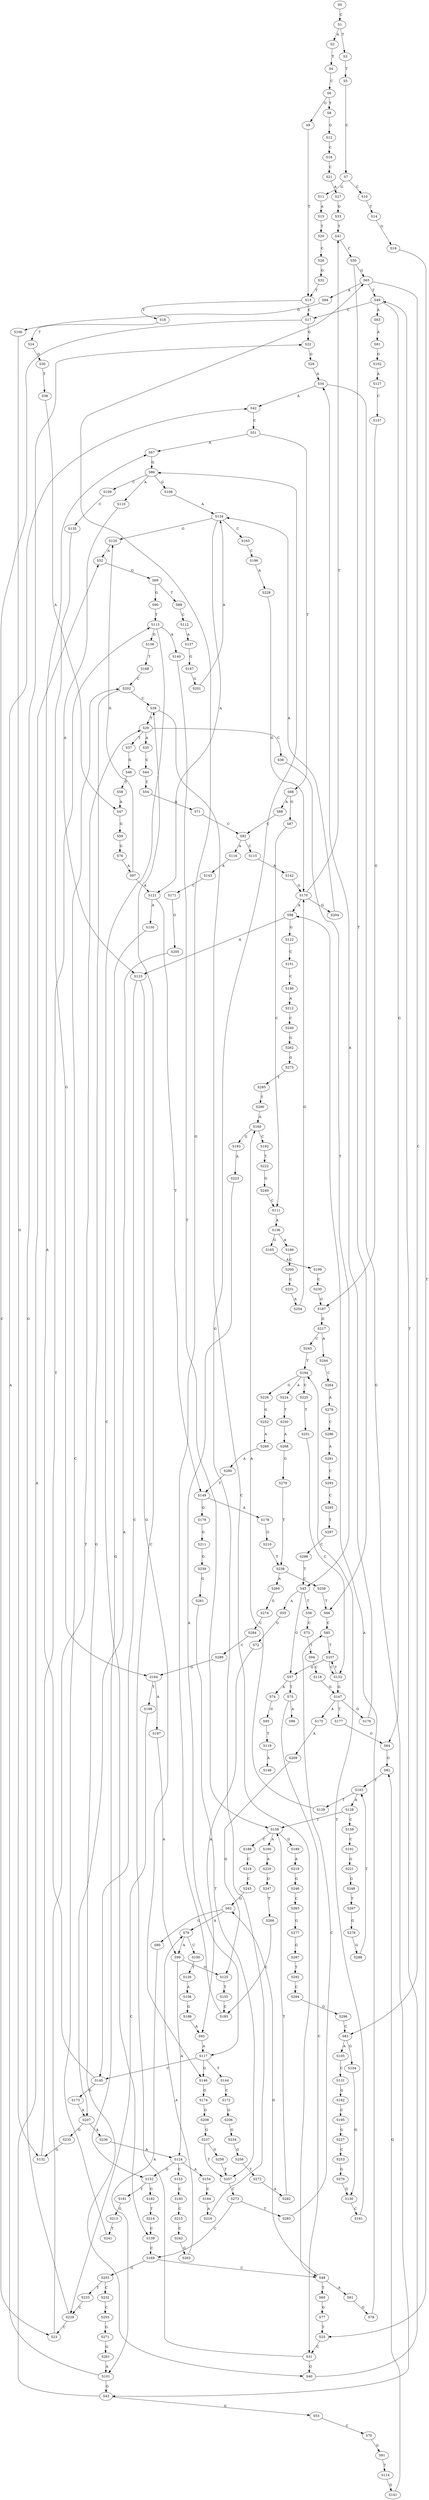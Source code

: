 strict digraph  {
	S0 -> S1 [ label = C ];
	S1 -> S2 [ label = A ];
	S1 -> S3 [ label = T ];
	S2 -> S4 [ label = T ];
	S3 -> S5 [ label = T ];
	S4 -> S6 [ label = C ];
	S5 -> S7 [ label = C ];
	S6 -> S8 [ label = T ];
	S6 -> S9 [ label = G ];
	S7 -> S10 [ label = C ];
	S7 -> S11 [ label = G ];
	S8 -> S12 [ label = G ];
	S9 -> S13 [ label = T ];
	S10 -> S14 [ label = T ];
	S11 -> S15 [ label = A ];
	S12 -> S16 [ label = C ];
	S13 -> S17 [ label = C ];
	S13 -> S18 [ label = T ];
	S14 -> S19 [ label = G ];
	S15 -> S20 [ label = T ];
	S16 -> S21 [ label = C ];
	S17 -> S22 [ label = G ];
	S17 -> S23 [ label = C ];
	S18 -> S24 [ label = T ];
	S19 -> S25 [ label = T ];
	S20 -> S26 [ label = C ];
	S21 -> S27 [ label = A ];
	S22 -> S28 [ label = G ];
	S23 -> S29 [ label = T ];
	S24 -> S30 [ label = G ];
	S25 -> S31 [ label = C ];
	S26 -> S32 [ label = G ];
	S27 -> S33 [ label = G ];
	S28 -> S34 [ label = A ];
	S29 -> S35 [ label = A ];
	S29 -> S36 [ label = C ];
	S29 -> S37 [ label = T ];
	S30 -> S38 [ label = T ];
	S31 -> S39 [ label = C ];
	S31 -> S40 [ label = G ];
	S32 -> S13 [ label = T ];
	S33 -> S41 [ label = T ];
	S34 -> S42 [ label = A ];
	S34 -> S43 [ label = G ];
	S35 -> S44 [ label = C ];
	S36 -> S45 [ label = T ];
	S37 -> S46 [ label = G ];
	S38 -> S47 [ label = A ];
	S39 -> S29 [ label = T ];
	S39 -> S48 [ label = C ];
	S40 -> S49 [ label = T ];
	S41 -> S50 [ label = C ];
	S42 -> S51 [ label = C ];
	S43 -> S52 [ label = A ];
	S43 -> S53 [ label = G ];
	S44 -> S54 [ label = T ];
	S45 -> S55 [ label = A ];
	S45 -> S56 [ label = T ];
	S45 -> S57 [ label = G ];
	S46 -> S58 [ label = T ];
	S47 -> S59 [ label = G ];
	S48 -> S60 [ label = T ];
	S48 -> S61 [ label = A ];
	S48 -> S62 [ label = G ];
	S49 -> S17 [ label = C ];
	S49 -> S63 [ label = A ];
	S49 -> S64 [ label = G ];
	S50 -> S65 [ label = G ];
	S50 -> S66 [ label = T ];
	S51 -> S67 [ label = A ];
	S51 -> S68 [ label = T ];
	S52 -> S69 [ label = G ];
	S53 -> S70 [ label = C ];
	S54 -> S71 [ label = A ];
	S55 -> S72 [ label = G ];
	S56 -> S73 [ label = C ];
	S57 -> S74 [ label = A ];
	S57 -> S75 [ label = T ];
	S58 -> S47 [ label = A ];
	S59 -> S76 [ label = G ];
	S60 -> S77 [ label = G ];
	S61 -> S78 [ label = G ];
	S62 -> S79 [ label = A ];
	S62 -> S80 [ label = G ];
	S63 -> S81 [ label = A ];
	S64 -> S82 [ label = G ];
	S65 -> S83 [ label = C ];
	S65 -> S49 [ label = T ];
	S65 -> S84 [ label = A ];
	S66 -> S85 [ label = C ];
	S67 -> S86 [ label = G ];
	S68 -> S87 [ label = G ];
	S68 -> S88 [ label = A ];
	S69 -> S89 [ label = T ];
	S69 -> S90 [ label = G ];
	S70 -> S91 [ label = G ];
	S71 -> S92 [ label = C ];
	S72 -> S93 [ label = A ];
	S73 -> S94 [ label = T ];
	S74 -> S95 [ label = G ];
	S75 -> S96 [ label = A ];
	S75 -> S31 [ label = C ];
	S76 -> S97 [ label = A ];
	S77 -> S25 [ label = T ];
	S78 -> S98 [ label = A ];
	S79 -> S99 [ label = A ];
	S79 -> S100 [ label = C ];
	S80 -> S101 [ label = A ];
	S81 -> S102 [ label = G ];
	S82 -> S103 [ label = T ];
	S83 -> S104 [ label = G ];
	S83 -> S105 [ label = A ];
	S84 -> S106 [ label = G ];
	S85 -> S107 [ label = T ];
	S86 -> S108 [ label = G ];
	S86 -> S109 [ label = C ];
	S86 -> S110 [ label = A ];
	S87 -> S111 [ label = C ];
	S88 -> S92 [ label = C ];
	S89 -> S112 [ label = C ];
	S90 -> S113 [ label = T ];
	S91 -> S114 [ label = T ];
	S92 -> S115 [ label = C ];
	S92 -> S116 [ label = A ];
	S93 -> S117 [ label = A ];
	S94 -> S118 [ label = C ];
	S95 -> S119 [ label = T ];
	S97 -> S120 [ label = G ];
	S97 -> S121 [ label = A ];
	S98 -> S122 [ label = G ];
	S98 -> S123 [ label = A ];
	S99 -> S124 [ label = A ];
	S99 -> S125 [ label = G ];
	S100 -> S126 [ label = T ];
	S101 -> S42 [ label = A ];
	S101 -> S43 [ label = G ];
	S102 -> S127 [ label = A ];
	S103 -> S128 [ label = A ];
	S103 -> S129 [ label = T ];
	S104 -> S130 [ label = G ];
	S105 -> S131 [ label = C ];
	S106 -> S132 [ label = G ];
	S107 -> S57 [ label = G ];
	S107 -> S133 [ label = C ];
	S108 -> S134 [ label = A ];
	S109 -> S135 [ label = C ];
	S110 -> S123 [ label = A ];
	S111 -> S136 [ label = A ];
	S112 -> S137 [ label = A ];
	S113 -> S138 [ label = G ];
	S113 -> S139 [ label = C ];
	S113 -> S140 [ label = A ];
	S114 -> S141 [ label = G ];
	S115 -> S142 [ label = A ];
	S116 -> S143 [ label = A ];
	S117 -> S144 [ label = T ];
	S117 -> S145 [ label = C ];
	S117 -> S146 [ label = G ];
	S118 -> S147 [ label = G ];
	S119 -> S148 [ label = A ];
	S120 -> S52 [ label = A ];
	S121 -> S149 [ label = T ];
	S121 -> S150 [ label = A ];
	S122 -> S151 [ label = C ];
	S123 -> S145 [ label = C ];
	S123 -> S146 [ label = G ];
	S124 -> S152 [ label = G ];
	S124 -> S153 [ label = C ];
	S124 -> S154 [ label = A ];
	S125 -> S155 [ label = T ];
	S126 -> S156 [ label = A ];
	S127 -> S157 [ label = C ];
	S128 -> S158 [ label = T ];
	S128 -> S159 [ label = C ];
	S129 -> S160 [ label = A ];
	S130 -> S161 [ label = C ];
	S131 -> S162 [ label = G ];
	S132 -> S113 [ label = T ];
	S133 -> S107 [ label = T ];
	S133 -> S147 [ label = G ];
	S134 -> S121 [ label = A ];
	S134 -> S163 [ label = C ];
	S134 -> S120 [ label = G ];
	S135 -> S164 [ label = G ];
	S136 -> S165 [ label = G ];
	S136 -> S166 [ label = A ];
	S137 -> S167 [ label = G ];
	S138 -> S168 [ label = T ];
	S139 -> S169 [ label = C ];
	S140 -> S158 [ label = T ];
	S141 -> S82 [ label = G ];
	S142 -> S170 [ label = G ];
	S143 -> S171 [ label = C ];
	S144 -> S172 [ label = C ];
	S145 -> S173 [ label = G ];
	S145 -> S67 [ label = A ];
	S146 -> S174 [ label = G ];
	S147 -> S175 [ label = A ];
	S147 -> S176 [ label = G ];
	S147 -> S177 [ label = T ];
	S149 -> S178 [ label = A ];
	S149 -> S179 [ label = G ];
	S150 -> S152 [ label = G ];
	S151 -> S180 [ label = C ];
	S152 -> S181 [ label = T ];
	S152 -> S182 [ label = G ];
	S153 -> S183 [ label = C ];
	S154 -> S184 [ label = C ];
	S155 -> S185 [ label = C ];
	S156 -> S186 [ label = G ];
	S157 -> S187 [ label = G ];
	S158 -> S188 [ label = C ];
	S158 -> S189 [ label = G ];
	S158 -> S190 [ label = A ];
	S159 -> S191 [ label = C ];
	S160 -> S192 [ label = C ];
	S160 -> S193 [ label = G ];
	S161 -> S194 [ label = T ];
	S162 -> S195 [ label = C ];
	S163 -> S196 [ label = C ];
	S164 -> S197 [ label = A ];
	S164 -> S198 [ label = T ];
	S165 -> S199 [ label = A ];
	S166 -> S200 [ label = C ];
	S167 -> S201 [ label = G ];
	S168 -> S202 [ label = C ];
	S169 -> S48 [ label = C ];
	S169 -> S203 [ label = G ];
	S170 -> S41 [ label = T ];
	S170 -> S204 [ label = G ];
	S170 -> S98 [ label = A ];
	S171 -> S205 [ label = G ];
	S172 -> S206 [ label = G ];
	S173 -> S207 [ label = A ];
	S174 -> S208 [ label = G ];
	S175 -> S209 [ label = A ];
	S176 -> S34 [ label = A ];
	S177 -> S64 [ label = G ];
	S178 -> S210 [ label = G ];
	S179 -> S211 [ label = G ];
	S180 -> S212 [ label = A ];
	S181 -> S213 [ label = G ];
	S182 -> S214 [ label = T ];
	S183 -> S215 [ label = C ];
	S184 -> S216 [ label = A ];
	S185 -> S65 [ label = G ];
	S186 -> S93 [ label = A ];
	S187 -> S217 [ label = G ];
	S188 -> S218 [ label = C ];
	S189 -> S219 [ label = A ];
	S190 -> S220 [ label = A ];
	S191 -> S221 [ label = G ];
	S192 -> S222 [ label = T ];
	S193 -> S223 [ label = A ];
	S194 -> S224 [ label = A ];
	S194 -> S225 [ label = C ];
	S194 -> S226 [ label = G ];
	S195 -> S227 [ label = G ];
	S196 -> S228 [ label = A ];
	S197 -> S99 [ label = A ];
	S198 -> S229 [ label = C ];
	S199 -> S230 [ label = C ];
	S200 -> S231 [ label = C ];
	S201 -> S134 [ label = A ];
	S202 -> S40 [ label = G ];
	S202 -> S39 [ label = C ];
	S203 -> S232 [ label = C ];
	S203 -> S233 [ label = T ];
	S204 -> S134 [ label = A ];
	S205 -> S207 [ label = A ];
	S206 -> S234 [ label = G ];
	S207 -> S235 [ label = G ];
	S207 -> S236 [ label = A ];
	S208 -> S237 [ label = G ];
	S209 -> S125 [ label = G ];
	S210 -> S238 [ label = T ];
	S211 -> S239 [ label = G ];
	S212 -> S240 [ label = C ];
	S213 -> S241 [ label = T ];
	S214 -> S139 [ label = C ];
	S215 -> S242 [ label = C ];
	S216 -> S86 [ label = G ];
	S217 -> S243 [ label = C ];
	S217 -> S244 [ label = A ];
	S218 -> S245 [ label = C ];
	S219 -> S246 [ label = G ];
	S220 -> S247 [ label = G ];
	S221 -> S248 [ label = G ];
	S222 -> S249 [ label = G ];
	S223 -> S117 [ label = A ];
	S224 -> S250 [ label = T ];
	S225 -> S251 [ label = T ];
	S226 -> S252 [ label = G ];
	S227 -> S253 [ label = C ];
	S228 -> S170 [ label = G ];
	S229 -> S23 [ label = C ];
	S229 -> S22 [ label = G ];
	S230 -> S187 [ label = G ];
	S231 -> S254 [ label = A ];
	S232 -> S255 [ label = C ];
	S233 -> S229 [ label = C ];
	S234 -> S256 [ label = G ];
	S235 -> S132 [ label = G ];
	S236 -> S124 [ label = A ];
	S237 -> S257 [ label = T ];
	S237 -> S258 [ label = G ];
	S238 -> S259 [ label = C ];
	S238 -> S260 [ label = A ];
	S239 -> S261 [ label = G ];
	S240 -> S262 [ label = G ];
	S241 -> S202 [ label = C ];
	S242 -> S263 [ label = G ];
	S243 -> S194 [ label = T ];
	S244 -> S264 [ label = C ];
	S245 -> S62 [ label = G ];
	S246 -> S265 [ label = C ];
	S247 -> S266 [ label = T ];
	S248 -> S267 [ label = T ];
	S249 -> S111 [ label = C ];
	S250 -> S268 [ label = A ];
	S251 -> S133 [ label = C ];
	S252 -> S269 [ label = A ];
	S253 -> S270 [ label = G ];
	S254 -> S170 [ label = G ];
	S255 -> S271 [ label = G ];
	S256 -> S272 [ label = T ];
	S257 -> S273 [ label = C ];
	S258 -> S257 [ label = T ];
	S259 -> S66 [ label = T ];
	S260 -> S274 [ label = G ];
	S261 -> S257 [ label = T ];
	S262 -> S275 [ label = G ];
	S263 -> S79 [ label = A ];
	S264 -> S276 [ label = A ];
	S265 -> S277 [ label = G ];
	S266 -> S185 [ label = C ];
	S267 -> S278 [ label = G ];
	S268 -> S279 [ label = G ];
	S269 -> S280 [ label = A ];
	S270 -> S130 [ label = G ];
	S271 -> S281 [ label = G ];
	S272 -> S282 [ label = A ];
	S273 -> S169 [ label = C ];
	S273 -> S283 [ label = T ];
	S274 -> S284 [ label = C ];
	S275 -> S285 [ label = T ];
	S276 -> S286 [ label = C ];
	S277 -> S287 [ label = G ];
	S278 -> S288 [ label = G ];
	S279 -> S238 [ label = T ];
	S280 -> S149 [ label = T ];
	S281 -> S101 [ label = A ];
	S282 -> S158 [ label = T ];
	S283 -> S85 [ label = C ];
	S284 -> S289 [ label = C ];
	S285 -> S290 [ label = T ];
	S286 -> S291 [ label = A ];
	S287 -> S292 [ label = T ];
	S288 -> S103 [ label = T ];
	S289 -> S164 [ label = G ];
	S290 -> S160 [ label = A ];
	S291 -> S293 [ label = C ];
	S292 -> S294 [ label = C ];
	S293 -> S295 [ label = C ];
	S294 -> S296 [ label = G ];
	S295 -> S297 [ label = T ];
	S296 -> S83 [ label = C ];
	S297 -> S298 [ label = C ];
	S298 -> S45 [ label = T ];
}

